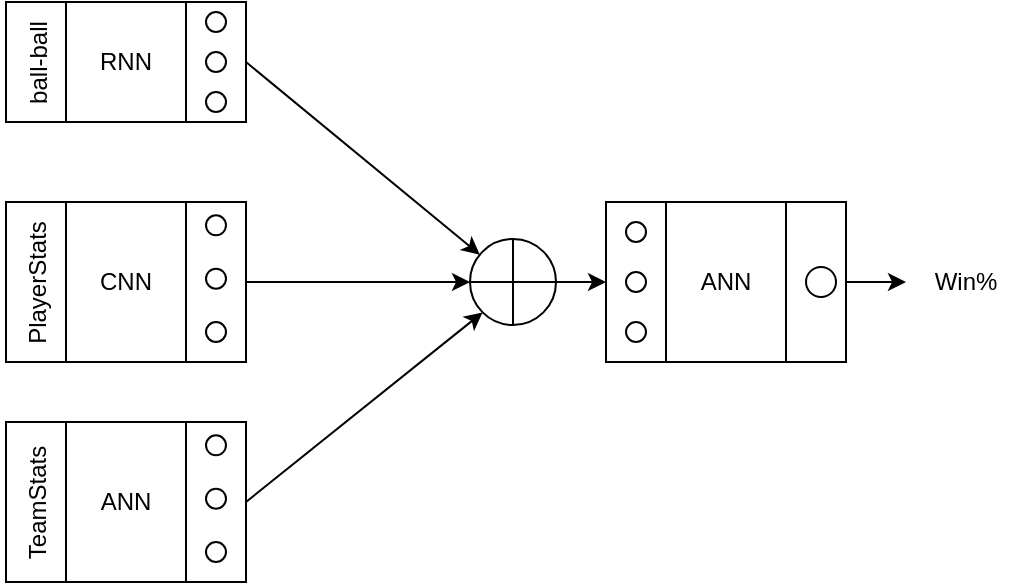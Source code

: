 <mxfile>
    <diagram id="0fYgGJFy-fITHafACT3v" name="Page-1">
        <mxGraphModel dx="728" dy="563" grid="1" gridSize="10" guides="1" tooltips="1" connect="1" arrows="1" fold="1" page="1" pageScale="1" pageWidth="850" pageHeight="1100" math="0" shadow="0">
            <root>
                <mxCell id="0"/>
                <mxCell id="1" parent="0"/>
                <mxCell id="11" value="" style="group" parent="1" vertex="1" connectable="0">
                    <mxGeometry x="150" y="150" width="120" height="60" as="geometry"/>
                </mxCell>
                <mxCell id="2" value="" style="shape=process;whiteSpace=wrap;html=1;backgroundOutline=1;size=0.25;" parent="11" vertex="1">
                    <mxGeometry width="120" height="60" as="geometry"/>
                </mxCell>
                <mxCell id="3" value="RNN" style="text;html=1;strokeColor=none;fillColor=none;align=center;verticalAlign=middle;whiteSpace=wrap;rounded=0;" parent="11" vertex="1">
                    <mxGeometry x="30" y="15" width="60" height="30" as="geometry"/>
                </mxCell>
                <mxCell id="4" value="ball-ball" style="text;html=1;strokeColor=none;fillColor=none;align=center;verticalAlign=middle;whiteSpace=wrap;rounded=0;rotation=-90;" parent="11" vertex="1">
                    <mxGeometry x="-13.75" y="16.25" width="60" height="27.5" as="geometry"/>
                </mxCell>
                <mxCell id="6" value="" style="ellipse;whiteSpace=wrap;html=1;aspect=fixed;" parent="11" vertex="1">
                    <mxGeometry x="100" y="5" width="10" height="10" as="geometry"/>
                </mxCell>
                <mxCell id="7" value="" style="ellipse;whiteSpace=wrap;html=1;aspect=fixed;" parent="11" vertex="1">
                    <mxGeometry x="100" y="45" width="10" height="10" as="geometry"/>
                </mxCell>
                <mxCell id="8" value="" style="ellipse;whiteSpace=wrap;html=1;aspect=fixed;" parent="11" vertex="1">
                    <mxGeometry x="100" y="25" width="10" height="10" as="geometry"/>
                </mxCell>
                <mxCell id="12" value="" style="group" parent="1" vertex="1" connectable="0">
                    <mxGeometry x="150" y="250" width="120" height="80" as="geometry"/>
                </mxCell>
                <mxCell id="13" value="" style="shape=process;whiteSpace=wrap;html=1;backgroundOutline=1;size=0.25;" parent="12" vertex="1">
                    <mxGeometry width="120" height="80" as="geometry"/>
                </mxCell>
                <mxCell id="14" value="CNN" style="text;html=1;strokeColor=none;fillColor=none;align=center;verticalAlign=middle;whiteSpace=wrap;rounded=0;" parent="12" vertex="1">
                    <mxGeometry x="30" y="20" width="60" height="40" as="geometry"/>
                </mxCell>
                <mxCell id="15" value="PlayerStats" style="text;html=1;strokeColor=none;fillColor=none;align=center;verticalAlign=middle;whiteSpace=wrap;rounded=0;rotation=-90;" parent="12" vertex="1">
                    <mxGeometry x="-13.75" y="21.667" width="60" height="36.667" as="geometry"/>
                </mxCell>
                <mxCell id="16" value="" style="ellipse;whiteSpace=wrap;html=1;aspect=fixed;" parent="12" vertex="1">
                    <mxGeometry x="100" y="6.667" width="10" height="10" as="geometry"/>
                </mxCell>
                <mxCell id="17" value="" style="ellipse;whiteSpace=wrap;html=1;aspect=fixed;" parent="12" vertex="1">
                    <mxGeometry x="100" y="60" width="10" height="10" as="geometry"/>
                </mxCell>
                <mxCell id="18" value="" style="ellipse;whiteSpace=wrap;html=1;aspect=fixed;" parent="12" vertex="1">
                    <mxGeometry x="100" y="33.333" width="10" height="10" as="geometry"/>
                </mxCell>
                <mxCell id="19" value="" style="group" parent="12" vertex="1" connectable="0">
                    <mxGeometry y="110" width="120" height="80" as="geometry"/>
                </mxCell>
                <mxCell id="20" value="" style="shape=process;whiteSpace=wrap;html=1;backgroundOutline=1;size=0.25;" parent="19" vertex="1">
                    <mxGeometry width="120" height="80" as="geometry"/>
                </mxCell>
                <mxCell id="21" value="ANN" style="text;html=1;strokeColor=none;fillColor=none;align=center;verticalAlign=middle;whiteSpace=wrap;rounded=0;" parent="19" vertex="1">
                    <mxGeometry x="30" y="20" width="60" height="40" as="geometry"/>
                </mxCell>
                <mxCell id="22" value="TeamStats" style="text;html=1;strokeColor=none;fillColor=none;align=center;verticalAlign=middle;whiteSpace=wrap;rounded=0;rotation=-90;" parent="19" vertex="1">
                    <mxGeometry x="-13.75" y="21.667" width="60" height="36.667" as="geometry"/>
                </mxCell>
                <mxCell id="23" value="" style="ellipse;whiteSpace=wrap;html=1;aspect=fixed;" parent="19" vertex="1">
                    <mxGeometry x="100" y="6.667" width="10" height="10" as="geometry"/>
                </mxCell>
                <mxCell id="24" value="" style="ellipse;whiteSpace=wrap;html=1;aspect=fixed;" parent="19" vertex="1">
                    <mxGeometry x="100" y="60" width="10" height="10" as="geometry"/>
                </mxCell>
                <mxCell id="25" value="" style="ellipse;whiteSpace=wrap;html=1;aspect=fixed;" parent="19" vertex="1">
                    <mxGeometry x="100" y="33.333" width="10" height="10" as="geometry"/>
                </mxCell>
                <mxCell id="63" style="edgeStyle=none;html=1;exitX=1;exitY=0.5;exitDx=0;exitDy=0;entryX=0;entryY=0.5;entryDx=0;entryDy=0;" parent="1" source="26" target="46" edge="1">
                    <mxGeometry relative="1" as="geometry"/>
                </mxCell>
                <mxCell id="26" value="" style="shape=orEllipse;perimeter=ellipsePerimeter;whiteSpace=wrap;html=1;backgroundOutline=1;" parent="1" vertex="1">
                    <mxGeometry x="382" y="268.5" width="43" height="43" as="geometry"/>
                </mxCell>
                <mxCell id="27" style="edgeStyle=none;html=1;exitX=1;exitY=0.5;exitDx=0;exitDy=0;" parent="1" source="2" target="26" edge="1">
                    <mxGeometry relative="1" as="geometry"/>
                </mxCell>
                <mxCell id="28" style="edgeStyle=none;html=1;exitX=1;exitY=0.5;exitDx=0;exitDy=0;entryX=0;entryY=1;entryDx=0;entryDy=0;" parent="1" source="20" target="26" edge="1">
                    <mxGeometry relative="1" as="geometry"/>
                </mxCell>
                <mxCell id="29" style="edgeStyle=none;html=1;exitX=1;exitY=0.5;exitDx=0;exitDy=0;entryX=0;entryY=0.5;entryDx=0;entryDy=0;" parent="1" source="13" target="26" edge="1">
                    <mxGeometry relative="1" as="geometry"/>
                </mxCell>
                <mxCell id="45" value="" style="group" parent="1" vertex="1" connectable="0">
                    <mxGeometry x="425" y="210" width="120" height="80" as="geometry"/>
                </mxCell>
                <mxCell id="62" value="" style="group" parent="45" vertex="1" connectable="0">
                    <mxGeometry x="25" y="40" width="120" height="80" as="geometry"/>
                </mxCell>
                <mxCell id="46" value="" style="shape=process;whiteSpace=wrap;html=1;backgroundOutline=1;size=0.25;" parent="62" vertex="1">
                    <mxGeometry width="120" height="80" as="geometry"/>
                </mxCell>
                <mxCell id="47" value="ANN" style="text;html=1;strokeColor=none;fillColor=none;align=center;verticalAlign=middle;whiteSpace=wrap;rounded=0;" parent="62" vertex="1">
                    <mxGeometry x="30" y="20" width="60" height="40" as="geometry"/>
                </mxCell>
                <mxCell id="49" value="" style="ellipse;whiteSpace=wrap;html=1;aspect=fixed;" parent="62" vertex="1">
                    <mxGeometry x="10" y="9.997" width="10" height="10" as="geometry"/>
                </mxCell>
                <mxCell id="50" value="" style="ellipse;whiteSpace=wrap;html=1;aspect=fixed;" parent="62" vertex="1">
                    <mxGeometry x="10" y="60" width="10" height="10" as="geometry"/>
                </mxCell>
                <mxCell id="51" value="" style="ellipse;whiteSpace=wrap;html=1;aspect=fixed;" parent="62" vertex="1">
                    <mxGeometry x="10" y="35.003" width="10" height="10" as="geometry"/>
                </mxCell>
                <mxCell id="60" value="" style="ellipse;whiteSpace=wrap;html=1;aspect=fixed;" parent="62" vertex="1">
                    <mxGeometry x="100" y="32.5" width="15" height="15" as="geometry"/>
                </mxCell>
                <mxCell id="64" style="edgeStyle=none;html=1;exitX=1;exitY=0.5;exitDx=0;exitDy=0;" parent="1" source="46" target="65" edge="1">
                    <mxGeometry relative="1" as="geometry">
                        <mxPoint x="600" y="290.167" as="targetPoint"/>
                    </mxGeometry>
                </mxCell>
                <mxCell id="65" value="Win%" style="text;html=1;strokeColor=none;fillColor=none;align=center;verticalAlign=middle;whiteSpace=wrap;rounded=0;" parent="1" vertex="1">
                    <mxGeometry x="600" y="272.58" width="60" height="34.83" as="geometry"/>
                </mxCell>
            </root>
        </mxGraphModel>
    </diagram>
</mxfile>